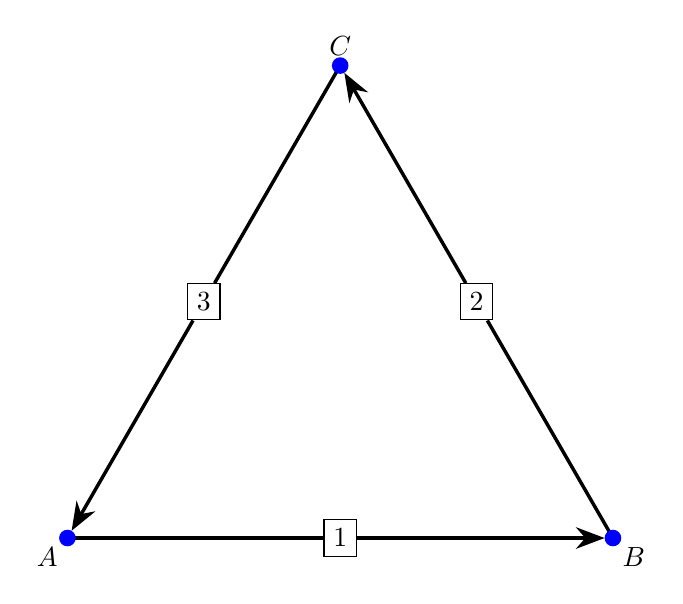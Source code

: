 \begin{tikzpicture}
    \pgfmathsetmacro{\a}{4}

    % apexes
    \coordinate[label=below left:{$A$}] (A) at (210:\a);
    \coordinate[label=below right:{$B$}] (B) at (-30:\a);
    \coordinate[label=above:{$C$}] (C) at (90:\a);

    % element labels
    \node[draw,rectangle] (P1) at (-90:\a/2) {1};
    \node[draw,rectangle] (P2) at (30:\a/2) {2};
    \node[draw,rectangle] (P3) at (150:\a/2) {3};

    % AB side
    \draw[line width=1.25pt] (A) -- (P1);
    \draw[-{Stealth[scale=1.2]}, shorten >= 3pt, line width=1.25pt] (P1) -- (B);

    % BC side
    \draw[line width=1.25pt] (B) -- (P2);
    \draw[-{Stealth[scale=1.2]}, shorten >= 3pt, line width=1.25pt] (P2) -- (C);

    % CA side
    \draw[line width=1.25pt] (C) -- (P3);
    \draw[-{Stealth[scale=1.2]}, shorten >= 3pt, line width=1.25pt] (P3) -- (A);

    % mark blue points in each apex
    \foreach \point in {A,B,C}{
        \fill[blue] (\point) circle [radius=3pt];
    }
\end{tikzpicture}